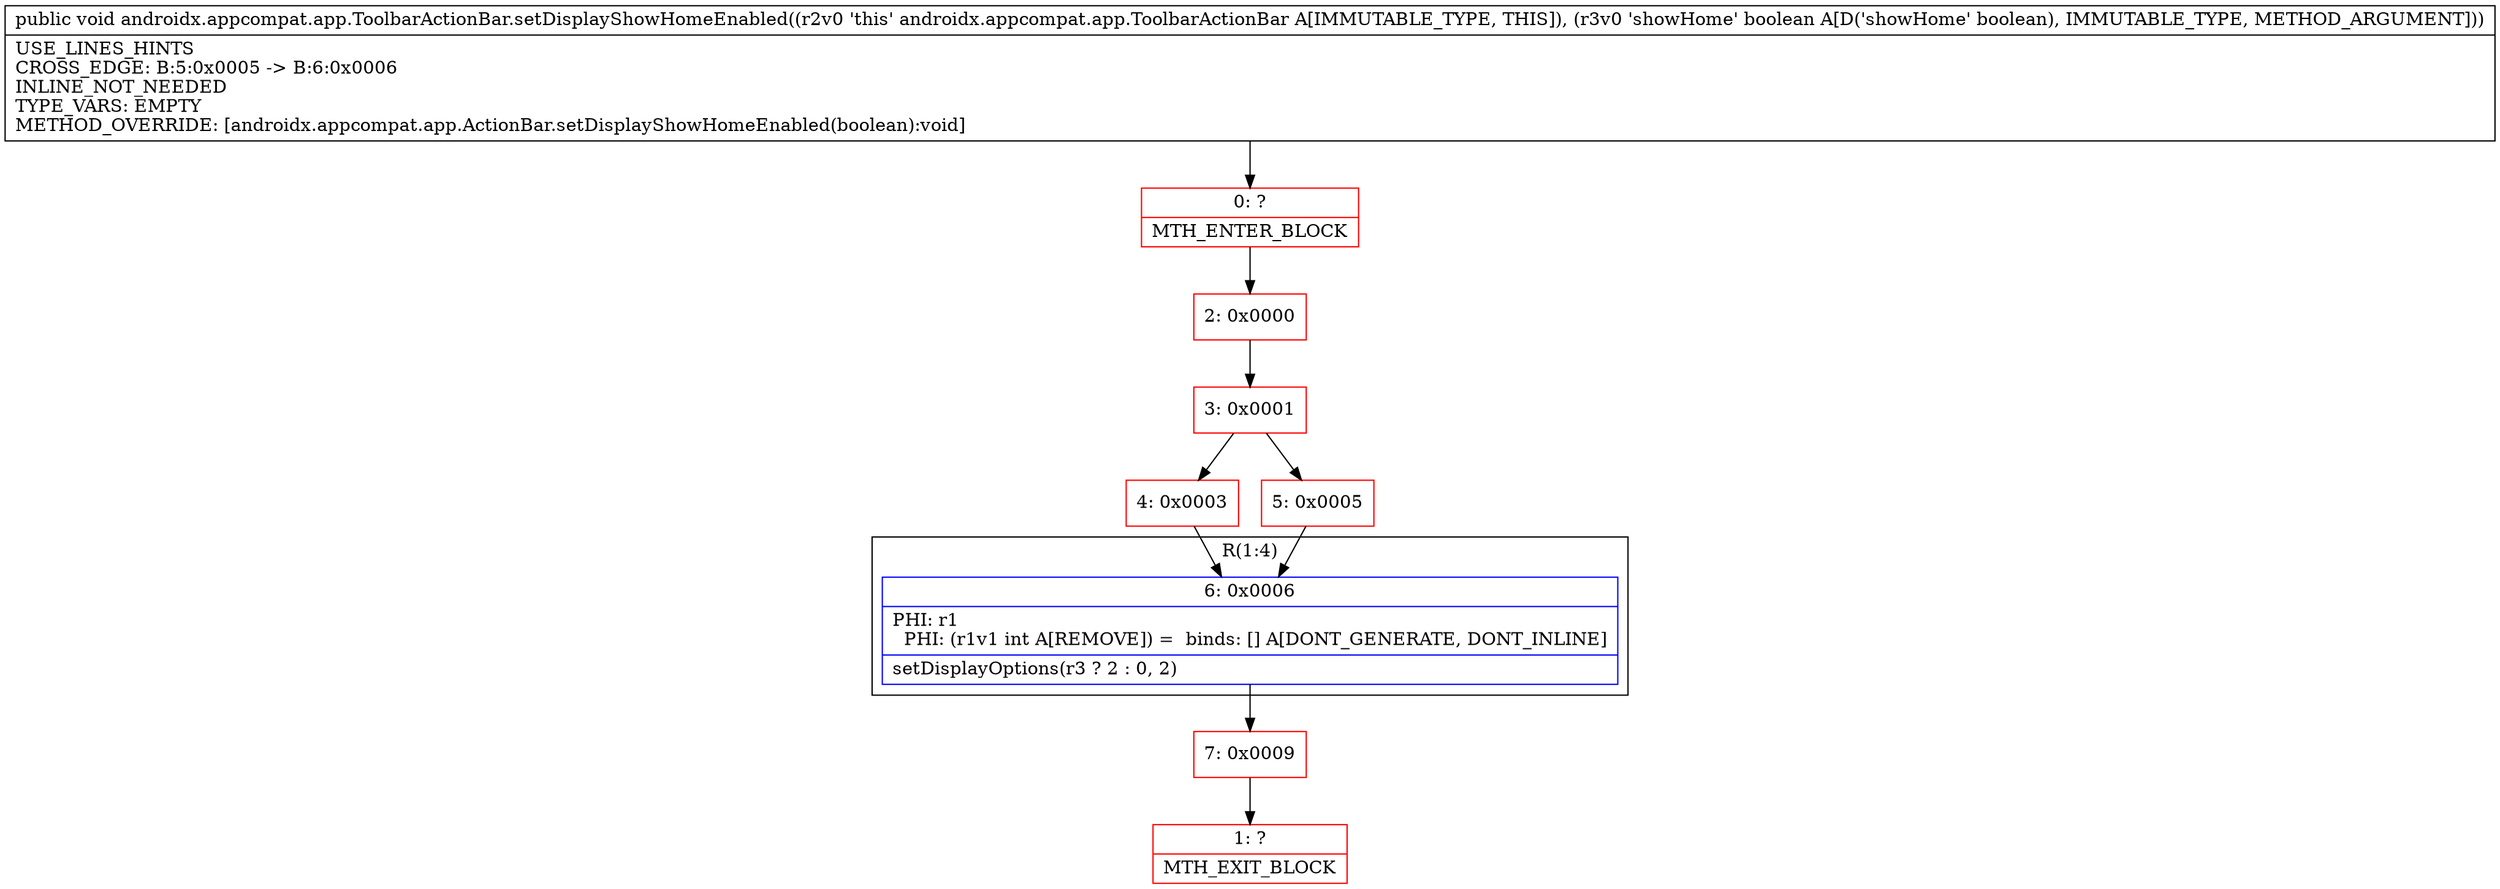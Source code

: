 digraph "CFG forandroidx.appcompat.app.ToolbarActionBar.setDisplayShowHomeEnabled(Z)V" {
subgraph cluster_Region_32834299 {
label = "R(1:4)";
node [shape=record,color=blue];
Node_6 [shape=record,label="{6\:\ 0x0006|PHI: r1 \l  PHI: (r1v1 int A[REMOVE]) =  binds: [] A[DONT_GENERATE, DONT_INLINE]\l|setDisplayOptions(r3 ? 2 : 0, 2)\l}"];
}
Node_0 [shape=record,color=red,label="{0\:\ ?|MTH_ENTER_BLOCK\l}"];
Node_2 [shape=record,color=red,label="{2\:\ 0x0000}"];
Node_3 [shape=record,color=red,label="{3\:\ 0x0001}"];
Node_4 [shape=record,color=red,label="{4\:\ 0x0003}"];
Node_7 [shape=record,color=red,label="{7\:\ 0x0009}"];
Node_1 [shape=record,color=red,label="{1\:\ ?|MTH_EXIT_BLOCK\l}"];
Node_5 [shape=record,color=red,label="{5\:\ 0x0005}"];
MethodNode[shape=record,label="{public void androidx.appcompat.app.ToolbarActionBar.setDisplayShowHomeEnabled((r2v0 'this' androidx.appcompat.app.ToolbarActionBar A[IMMUTABLE_TYPE, THIS]), (r3v0 'showHome' boolean A[D('showHome' boolean), IMMUTABLE_TYPE, METHOD_ARGUMENT]))  | USE_LINES_HINTS\lCROSS_EDGE: B:5:0x0005 \-\> B:6:0x0006\lINLINE_NOT_NEEDED\lTYPE_VARS: EMPTY\lMETHOD_OVERRIDE: [androidx.appcompat.app.ActionBar.setDisplayShowHomeEnabled(boolean):void]\l}"];
MethodNode -> Node_0;Node_6 -> Node_7;
Node_0 -> Node_2;
Node_2 -> Node_3;
Node_3 -> Node_4;
Node_3 -> Node_5;
Node_4 -> Node_6;
Node_7 -> Node_1;
Node_5 -> Node_6;
}

